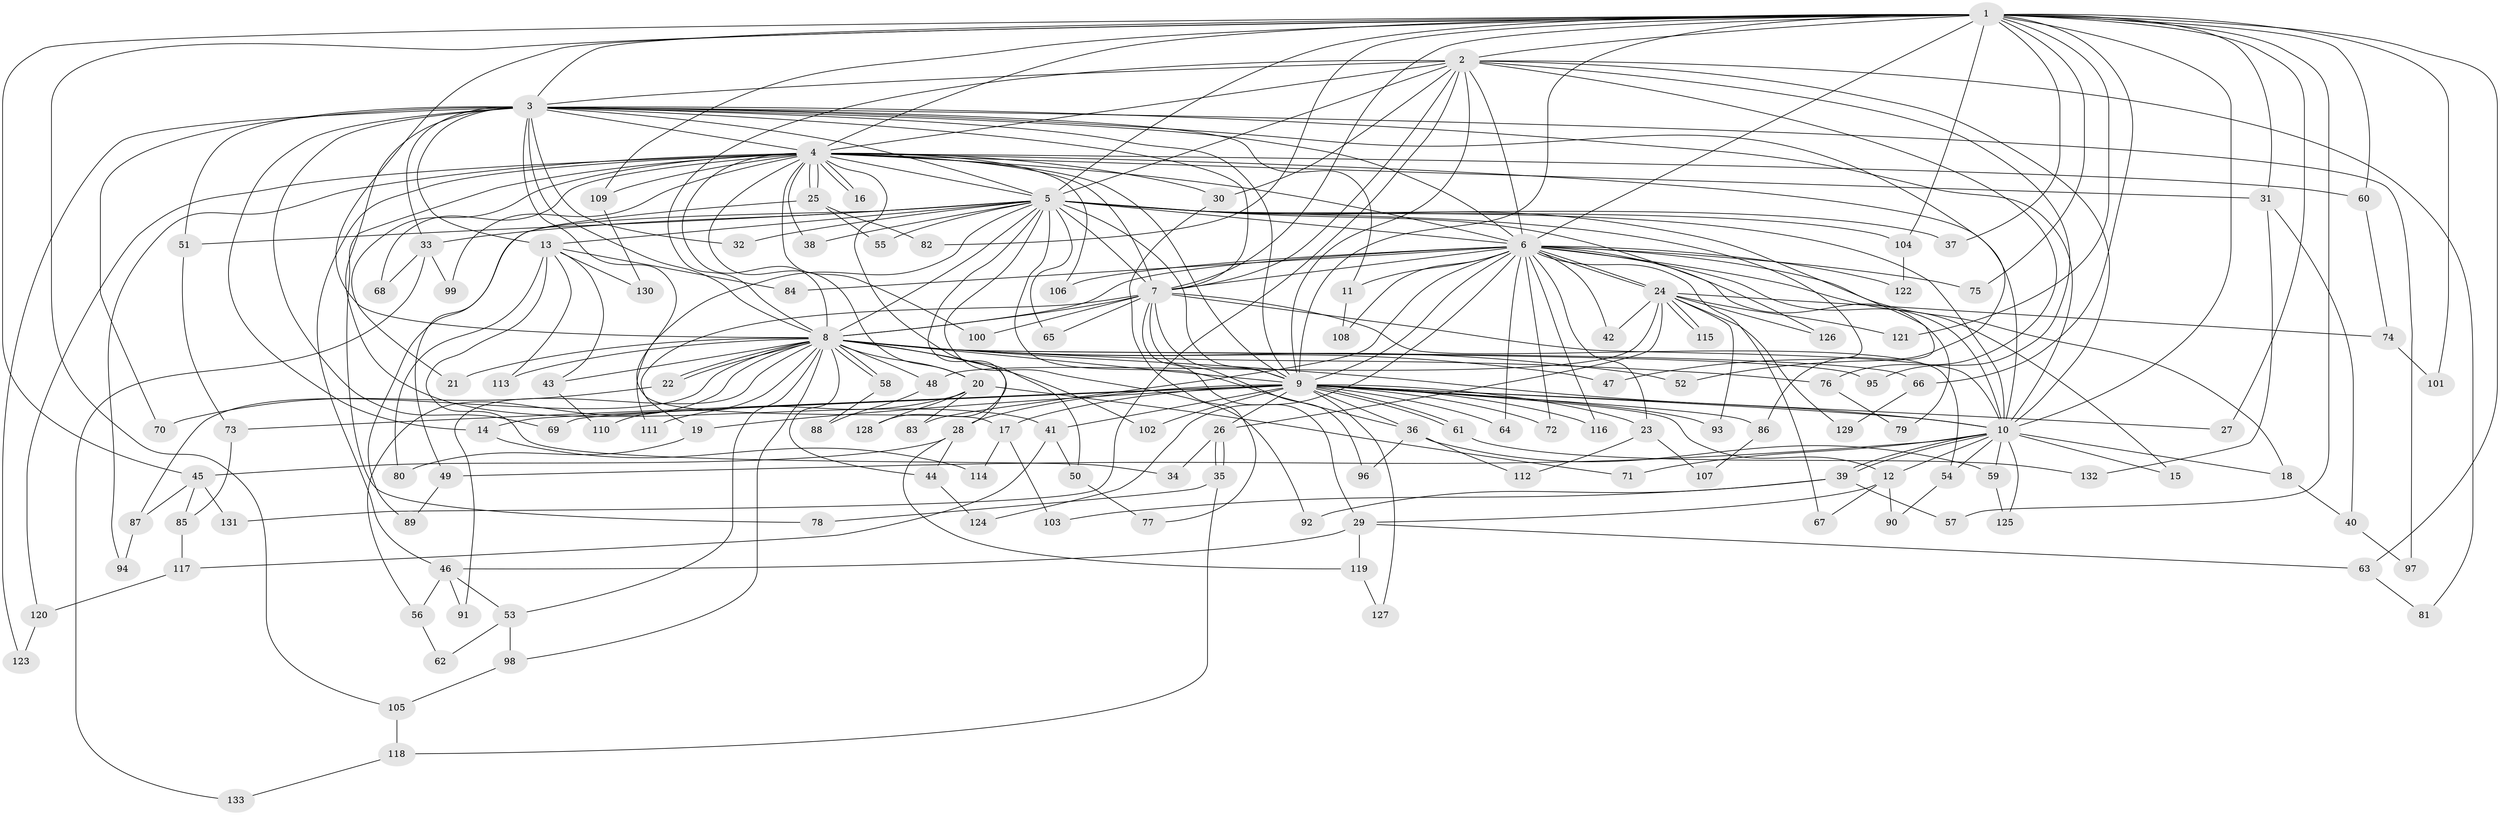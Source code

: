 // coarse degree distribution, {22: 0.05128205128205128, 7: 0.02564102564102564, 18: 0.02564102564102564, 20: 0.02564102564102564, 11: 0.02564102564102564, 2: 0.46153846153846156, 3: 0.15384615384615385, 6: 0.02564102564102564, 4: 0.07692307692307693, 8: 0.02564102564102564, 5: 0.05128205128205128, 1: 0.05128205128205128}
// Generated by graph-tools (version 1.1) at 2025/17/03/04/25 18:17:17]
// undirected, 133 vertices, 291 edges
graph export_dot {
graph [start="1"]
  node [color=gray90,style=filled];
  1;
  2;
  3;
  4;
  5;
  6;
  7;
  8;
  9;
  10;
  11;
  12;
  13;
  14;
  15;
  16;
  17;
  18;
  19;
  20;
  21;
  22;
  23;
  24;
  25;
  26;
  27;
  28;
  29;
  30;
  31;
  32;
  33;
  34;
  35;
  36;
  37;
  38;
  39;
  40;
  41;
  42;
  43;
  44;
  45;
  46;
  47;
  48;
  49;
  50;
  51;
  52;
  53;
  54;
  55;
  56;
  57;
  58;
  59;
  60;
  61;
  62;
  63;
  64;
  65;
  66;
  67;
  68;
  69;
  70;
  71;
  72;
  73;
  74;
  75;
  76;
  77;
  78;
  79;
  80;
  81;
  82;
  83;
  84;
  85;
  86;
  87;
  88;
  89;
  90;
  91;
  92;
  93;
  94;
  95;
  96;
  97;
  98;
  99;
  100;
  101;
  102;
  103;
  104;
  105;
  106;
  107;
  108;
  109;
  110;
  111;
  112;
  113;
  114;
  115;
  116;
  117;
  118;
  119;
  120;
  121;
  122;
  123;
  124;
  125;
  126;
  127;
  128;
  129;
  130;
  131;
  132;
  133;
  1 -- 2;
  1 -- 3;
  1 -- 4;
  1 -- 5;
  1 -- 6;
  1 -- 7;
  1 -- 8;
  1 -- 9;
  1 -- 10;
  1 -- 27;
  1 -- 31;
  1 -- 37;
  1 -- 45;
  1 -- 57;
  1 -- 60;
  1 -- 63;
  1 -- 66;
  1 -- 75;
  1 -- 82;
  1 -- 101;
  1 -- 104;
  1 -- 105;
  1 -- 109;
  1 -- 121;
  2 -- 3;
  2 -- 4;
  2 -- 5;
  2 -- 6;
  2 -- 7;
  2 -- 8;
  2 -- 9;
  2 -- 10;
  2 -- 30;
  2 -- 76;
  2 -- 81;
  2 -- 95;
  2 -- 131;
  3 -- 4;
  3 -- 5;
  3 -- 6;
  3 -- 7;
  3 -- 8;
  3 -- 9;
  3 -- 10;
  3 -- 11;
  3 -- 13;
  3 -- 14;
  3 -- 17;
  3 -- 32;
  3 -- 33;
  3 -- 41;
  3 -- 51;
  3 -- 69;
  3 -- 70;
  3 -- 86;
  3 -- 97;
  3 -- 123;
  4 -- 5;
  4 -- 6;
  4 -- 7;
  4 -- 8;
  4 -- 9;
  4 -- 10;
  4 -- 16;
  4 -- 16;
  4 -- 20;
  4 -- 21;
  4 -- 25;
  4 -- 25;
  4 -- 30;
  4 -- 31;
  4 -- 38;
  4 -- 46;
  4 -- 50;
  4 -- 60;
  4 -- 68;
  4 -- 78;
  4 -- 94;
  4 -- 99;
  4 -- 100;
  4 -- 106;
  4 -- 109;
  4 -- 120;
  5 -- 6;
  5 -- 7;
  5 -- 8;
  5 -- 9;
  5 -- 10;
  5 -- 13;
  5 -- 32;
  5 -- 33;
  5 -- 36;
  5 -- 37;
  5 -- 38;
  5 -- 47;
  5 -- 51;
  5 -- 52;
  5 -- 55;
  5 -- 65;
  5 -- 89;
  5 -- 92;
  5 -- 104;
  5 -- 111;
  5 -- 126;
  5 -- 128;
  6 -- 7;
  6 -- 8;
  6 -- 9;
  6 -- 10;
  6 -- 11;
  6 -- 15;
  6 -- 18;
  6 -- 23;
  6 -- 24;
  6 -- 24;
  6 -- 42;
  6 -- 64;
  6 -- 67;
  6 -- 72;
  6 -- 75;
  6 -- 79;
  6 -- 83;
  6 -- 84;
  6 -- 106;
  6 -- 108;
  6 -- 116;
  6 -- 122;
  6 -- 124;
  7 -- 8;
  7 -- 9;
  7 -- 10;
  7 -- 19;
  7 -- 29;
  7 -- 54;
  7 -- 65;
  7 -- 96;
  7 -- 100;
  8 -- 9;
  8 -- 10;
  8 -- 20;
  8 -- 21;
  8 -- 22;
  8 -- 22;
  8 -- 28;
  8 -- 43;
  8 -- 44;
  8 -- 47;
  8 -- 48;
  8 -- 52;
  8 -- 53;
  8 -- 56;
  8 -- 58;
  8 -- 58;
  8 -- 66;
  8 -- 76;
  8 -- 87;
  8 -- 91;
  8 -- 95;
  8 -- 98;
  8 -- 102;
  8 -- 110;
  8 -- 113;
  9 -- 10;
  9 -- 12;
  9 -- 14;
  9 -- 17;
  9 -- 19;
  9 -- 23;
  9 -- 26;
  9 -- 27;
  9 -- 28;
  9 -- 36;
  9 -- 41;
  9 -- 61;
  9 -- 61;
  9 -- 64;
  9 -- 69;
  9 -- 72;
  9 -- 73;
  9 -- 86;
  9 -- 93;
  9 -- 102;
  9 -- 116;
  9 -- 127;
  10 -- 12;
  10 -- 15;
  10 -- 18;
  10 -- 39;
  10 -- 39;
  10 -- 49;
  10 -- 54;
  10 -- 59;
  10 -- 71;
  10 -- 125;
  11 -- 108;
  12 -- 29;
  12 -- 67;
  12 -- 90;
  13 -- 34;
  13 -- 43;
  13 -- 80;
  13 -- 84;
  13 -- 113;
  13 -- 130;
  14 -- 114;
  17 -- 103;
  17 -- 114;
  18 -- 40;
  19 -- 80;
  20 -- 71;
  20 -- 83;
  20 -- 111;
  20 -- 128;
  22 -- 70;
  23 -- 107;
  23 -- 112;
  24 -- 26;
  24 -- 42;
  24 -- 48;
  24 -- 74;
  24 -- 93;
  24 -- 115;
  24 -- 115;
  24 -- 121;
  24 -- 126;
  24 -- 129;
  25 -- 49;
  25 -- 55;
  25 -- 82;
  26 -- 34;
  26 -- 35;
  26 -- 35;
  28 -- 44;
  28 -- 45;
  28 -- 119;
  29 -- 46;
  29 -- 63;
  29 -- 119;
  30 -- 77;
  31 -- 40;
  31 -- 132;
  33 -- 68;
  33 -- 99;
  33 -- 133;
  35 -- 78;
  35 -- 118;
  36 -- 59;
  36 -- 96;
  36 -- 112;
  39 -- 57;
  39 -- 92;
  39 -- 103;
  40 -- 97;
  41 -- 50;
  41 -- 117;
  43 -- 110;
  44 -- 124;
  45 -- 85;
  45 -- 87;
  45 -- 131;
  46 -- 53;
  46 -- 56;
  46 -- 91;
  48 -- 88;
  49 -- 89;
  50 -- 77;
  51 -- 73;
  53 -- 62;
  53 -- 98;
  54 -- 90;
  56 -- 62;
  58 -- 88;
  59 -- 125;
  60 -- 74;
  61 -- 132;
  63 -- 81;
  66 -- 129;
  73 -- 85;
  74 -- 101;
  76 -- 79;
  85 -- 117;
  86 -- 107;
  87 -- 94;
  98 -- 105;
  104 -- 122;
  105 -- 118;
  109 -- 130;
  117 -- 120;
  118 -- 133;
  119 -- 127;
  120 -- 123;
}
